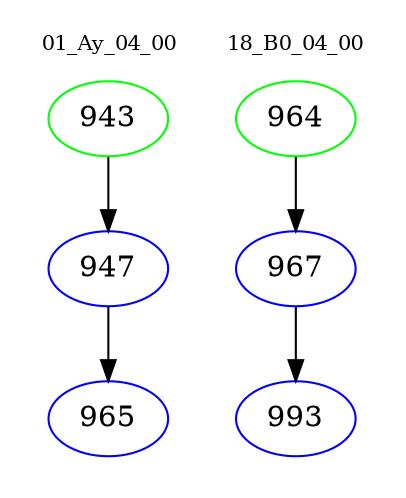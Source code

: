 digraph{
subgraph cluster_0 {
color = white
label = "01_Ay_04_00";
fontsize=10;
T0_943 [label="943", color="green"]
T0_943 -> T0_947 [color="black"]
T0_947 [label="947", color="blue"]
T0_947 -> T0_965 [color="black"]
T0_965 [label="965", color="blue"]
}
subgraph cluster_1 {
color = white
label = "18_B0_04_00";
fontsize=10;
T1_964 [label="964", color="green"]
T1_964 -> T1_967 [color="black"]
T1_967 [label="967", color="blue"]
T1_967 -> T1_993 [color="black"]
T1_993 [label="993", color="blue"]
}
}
